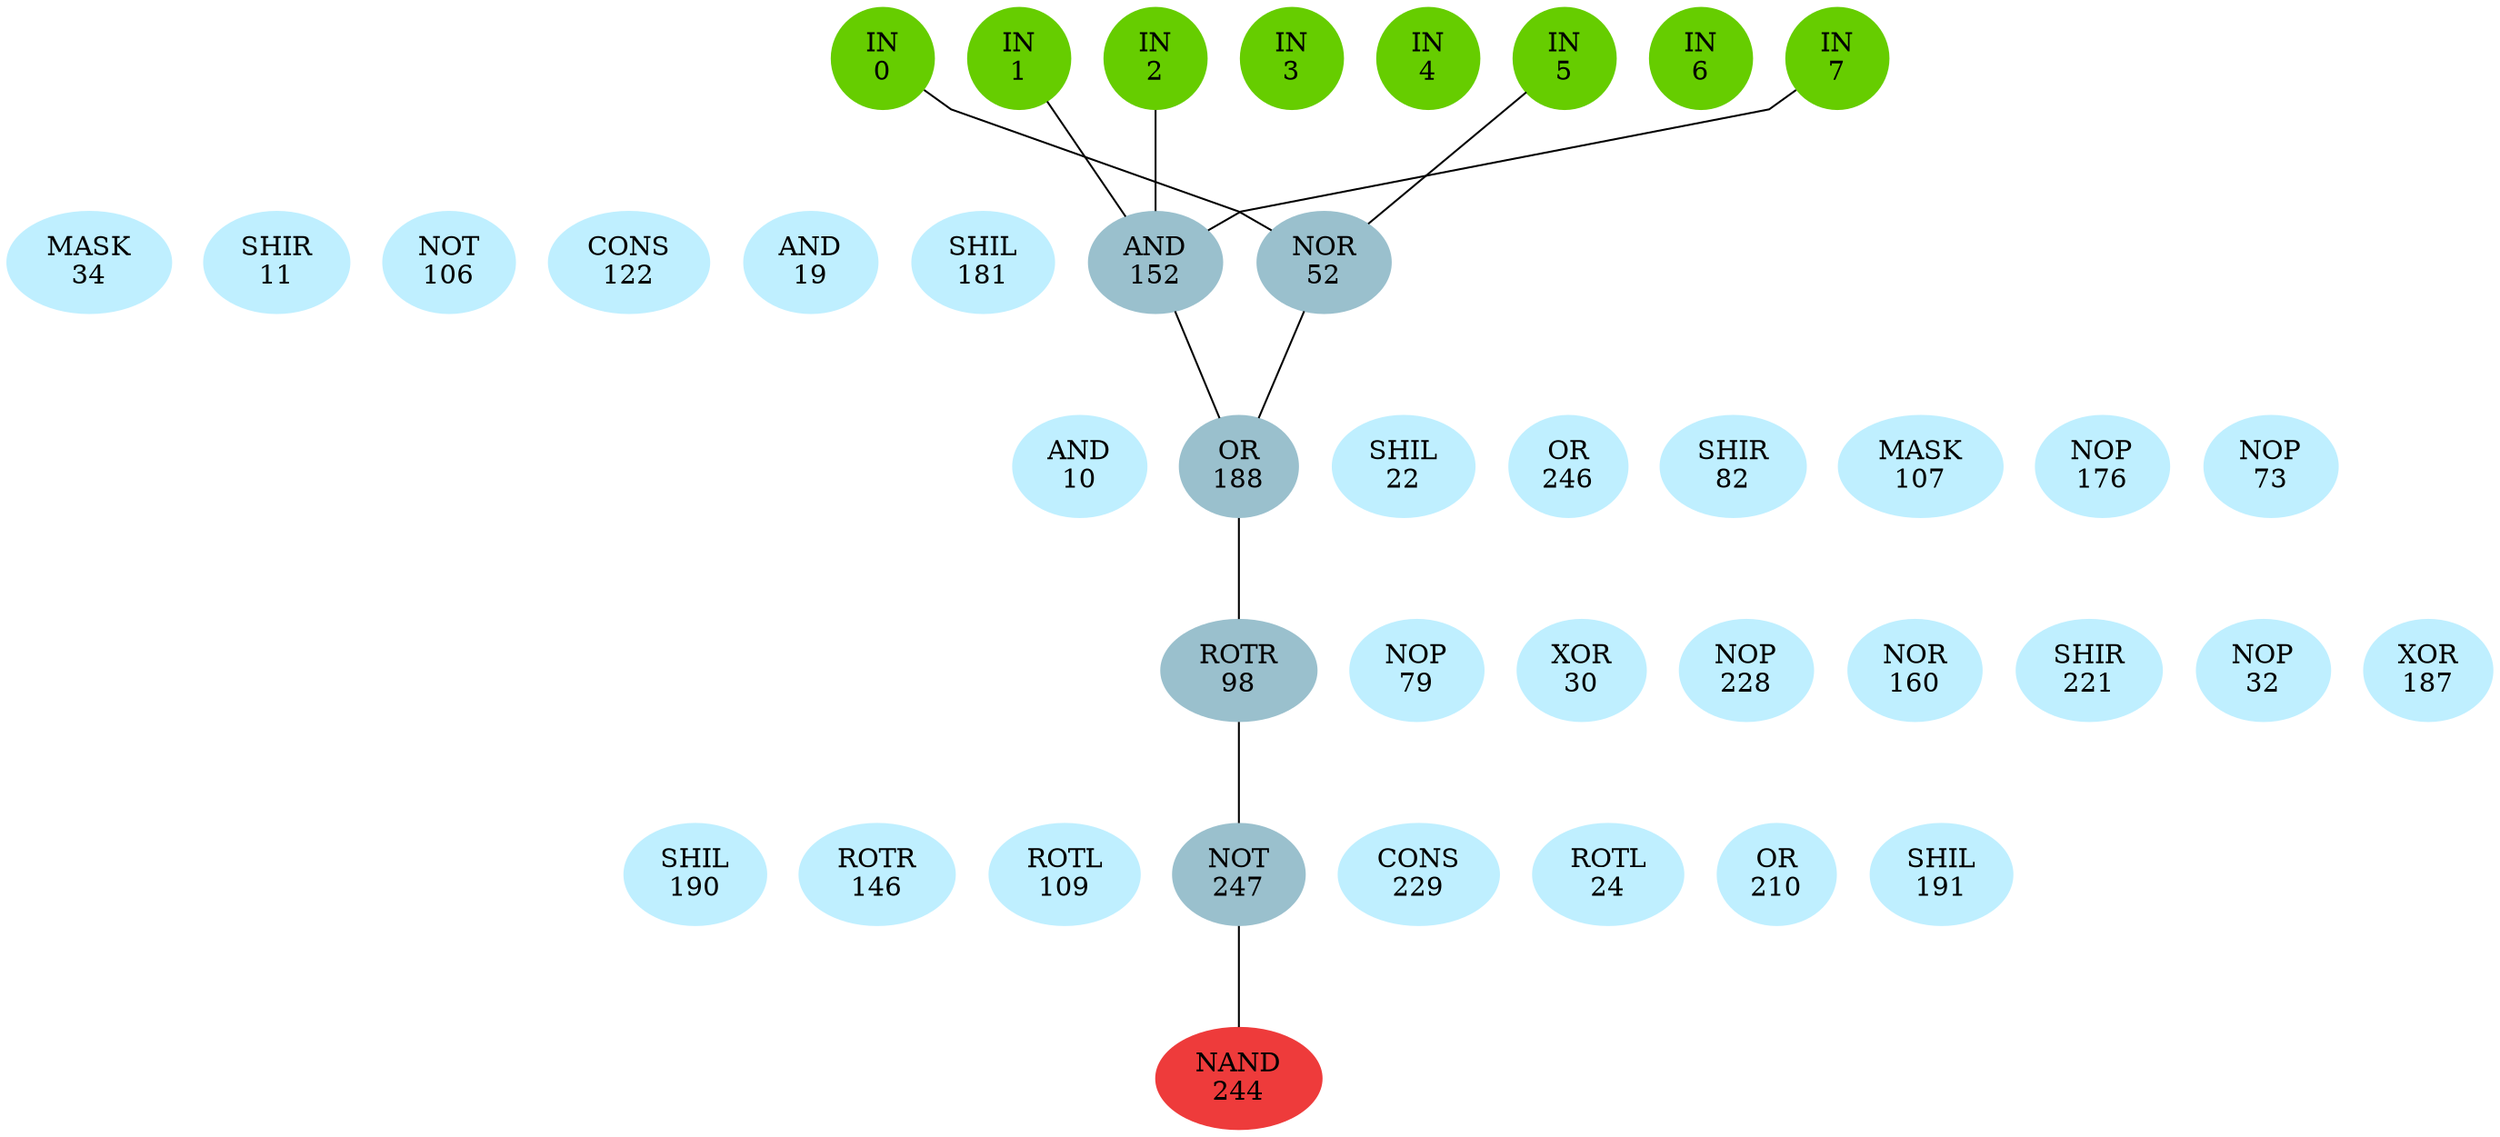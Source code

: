 graph EACircuit {
rankdir=BT;
ranksep=0.75;
ordering=out;
splines=polyline;
node [style=filled, color=lightblue2];

{ rank=same;
node [color=chartreuse3];
"-1_0"[label="IN\n0"];
node [color=chartreuse3];
"-1_1"[label="IN\n1"];
node [color=chartreuse3];
"-1_2"[label="IN\n2"];
node [color=chartreuse3];
"-1_3"[label="IN\n3"];
node [color=chartreuse3];
"-1_4"[label="IN\n4"];
node [color=chartreuse3];
"-1_5"[label="IN\n5"];
node [color=chartreuse3];
"-1_6"[label="IN\n6"];
node [color=chartreuse3];
"-1_7"[label="IN\n7"];
}
{ rank=same;
node [color=lightblue1];
"0_0"[label="MASK\n34"];
node [color=lightblue1];
"0_1"[label="SHIR\n11"];
node [color=lightblue1];
"0_2"[label="NOT\n106"];
node [color=lightblue1];
"0_3"[label="CONS\n122"];
node [color=lightblue1];
"0_4"[label="AND\n19"];
node [color=lightblue1];
"0_5"[label="SHIL\n181"];
node [color=lightblue3];
"0_6"[label="AND\n152"];
node [color=lightblue3];
"0_7"[label="NOR\n52"];
}
{ rank=same;
node [color=lightblue1];
"1_0"[label="AND\n10"];
node [color=lightblue3];
"1_1"[label="OR\n188"];
node [color=lightblue1];
"1_2"[label="SHIL\n22"];
node [color=lightblue1];
"1_3"[label="OR\n246"];
node [color=lightblue1];
"1_4"[label="SHIR\n82"];
node [color=lightblue1];
"1_5"[label="MASK\n107"];
node [color=lightblue1];
"1_6"[label="NOP\n176"];
node [color=lightblue1];
"1_7"[label="NOP\n73"];
}
{ rank=same;
node [color=lightblue3];
"2_0"[label="ROTR\n98"];
node [color=lightblue1];
"2_1"[label="NOP\n79"];
node [color=lightblue1];
"2_2"[label="XOR\n30"];
node [color=lightblue1];
"2_3"[label="NOP\n228"];
node [color=lightblue1];
"2_4"[label="NOR\n160"];
node [color=lightblue1];
"2_5"[label="SHIR\n221"];
node [color=lightblue1];
"2_6"[label="NOP\n32"];
node [color=lightblue1];
"2_7"[label="XOR\n187"];
}
{ rank=same;
node [color=lightblue1];
"3_0"[label="SHIL\n190"];
node [color=lightblue1];
"3_1"[label="ROTR\n146"];
node [color=lightblue1];
"3_2"[label="ROTL\n109"];
node [color=lightblue3];
"3_3"[label="NOT\n247"];
node [color=lightblue1];
"3_4"[label="CONS\n229"];
node [color=lightblue1];
"3_5"[label="ROTL\n24"];
node [color=lightblue1];
"3_6"[label="OR\n210"];
node [color=lightblue1];
"3_7"[label="SHIL\n191"];
}
{ rank=same;
node [color=brown2];
"4_0"[label="NAND\n244"];
}
edge[style=invis];
"-1_0" -- "-1_1" -- "-1_2" -- "-1_3" -- "-1_4" -- "-1_5" -- "-1_6" -- "-1_7";
"0_0" -- "0_1" -- "0_2" -- "0_3" -- "0_4" -- "0_5" -- "0_6" -- "0_7";
"1_0" -- "1_1" -- "1_2" -- "1_3" -- "1_4" -- "1_5" -- "1_6" -- "1_7";
"2_0" -- "2_1" -- "2_2" -- "2_3" -- "2_4" -- "2_5" -- "2_6" -- "2_7";
"3_0" -- "3_1" -- "3_2" -- "3_3" -- "3_4" -- "3_5" -- "3_6" -- "3_7";
"4_0" -- "4_0";
edge[style=solid];
"0_6" -- "-1_1";
"0_6" -- "-1_2";
"0_6" -- "-1_7";
"0_7" -- "-1_0";
"0_7" -- "-1_5";
"1_1" -- "0_6";
"1_1" -- "0_7";
"2_0" -- "1_1";
"3_3" -- "2_0";
"4_0" -- "3_3";
}
